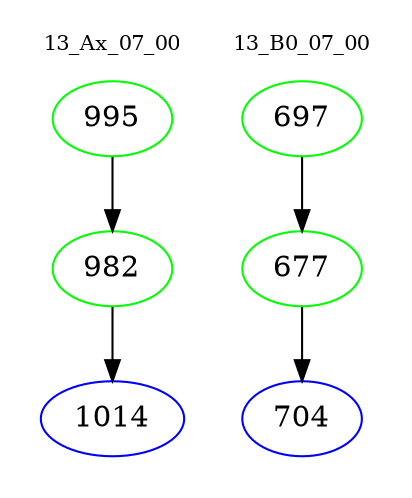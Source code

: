 digraph{
subgraph cluster_0 {
color = white
label = "13_Ax_07_00";
fontsize=10;
T0_995 [label="995", color="green"]
T0_995 -> T0_982 [color="black"]
T0_982 [label="982", color="green"]
T0_982 -> T0_1014 [color="black"]
T0_1014 [label="1014", color="blue"]
}
subgraph cluster_1 {
color = white
label = "13_B0_07_00";
fontsize=10;
T1_697 [label="697", color="green"]
T1_697 -> T1_677 [color="black"]
T1_677 [label="677", color="green"]
T1_677 -> T1_704 [color="black"]
T1_704 [label="704", color="blue"]
}
}
